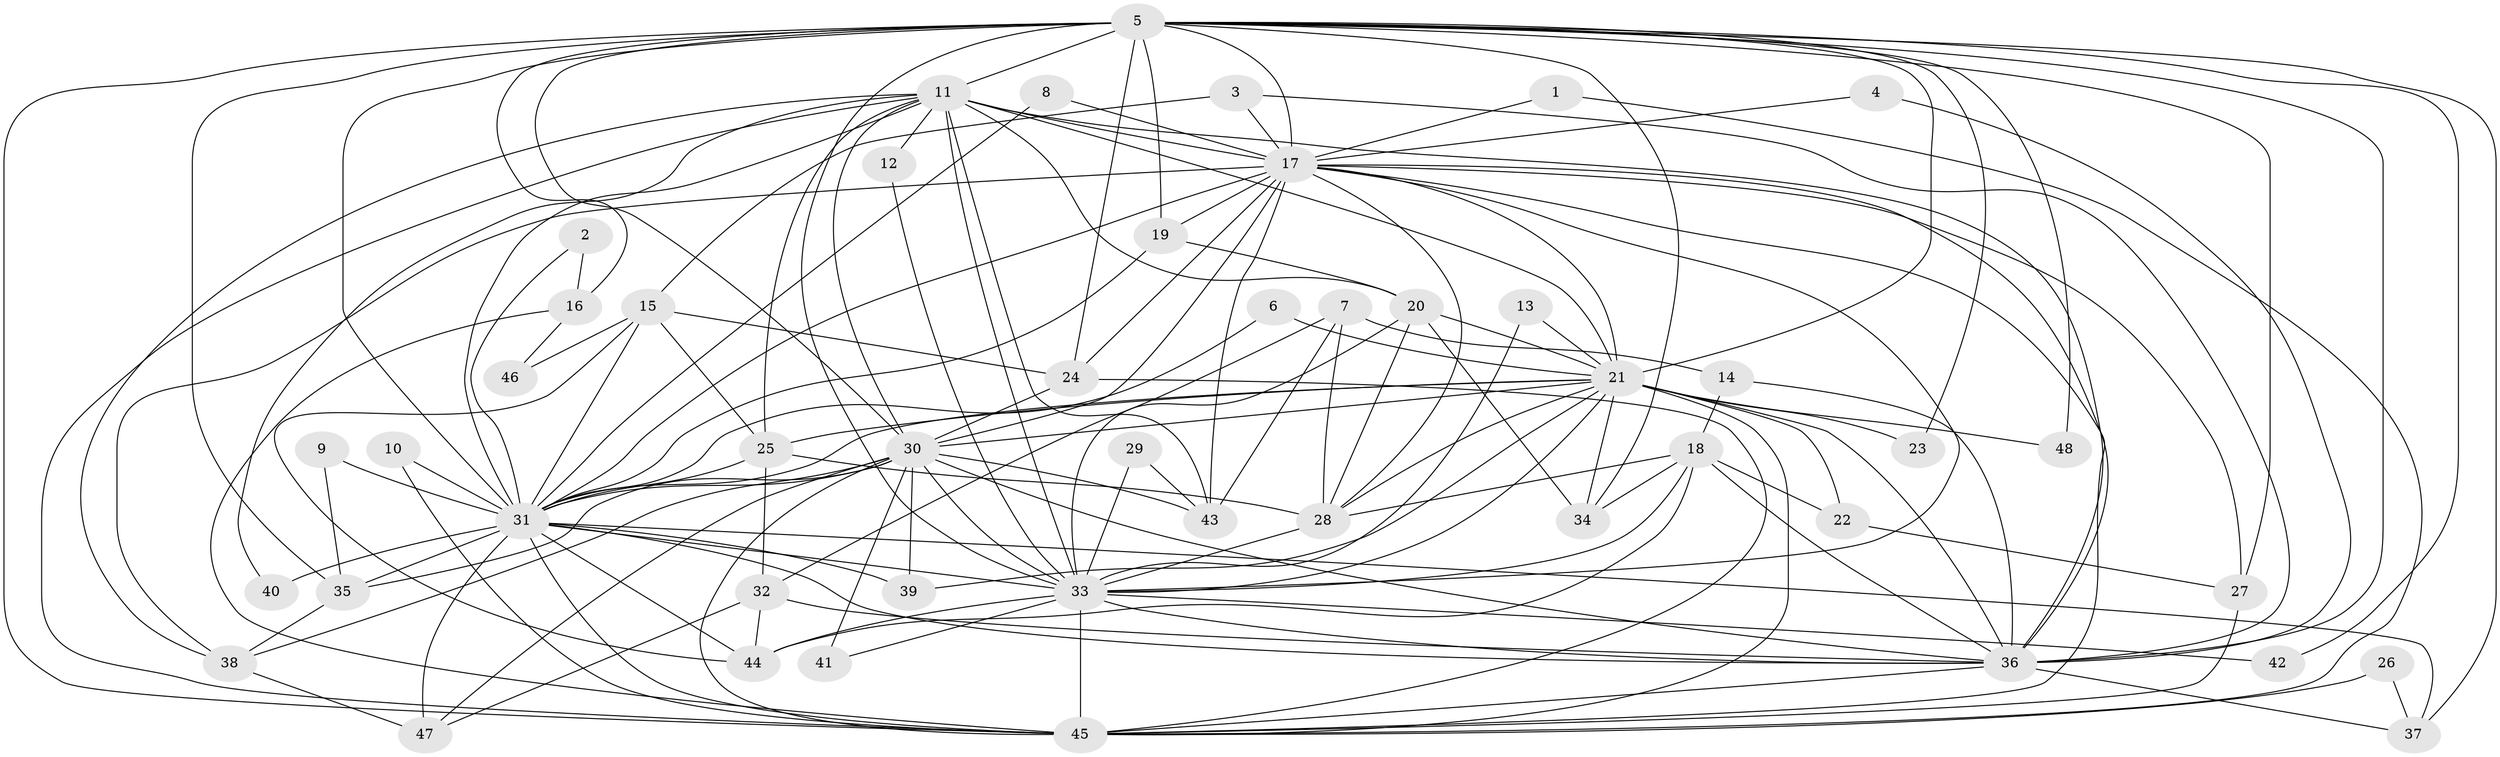 // original degree distribution, {14: 0.010526315789473684, 17: 0.021052631578947368, 24: 0.010526315789473684, 21: 0.031578947368421054, 15: 0.010526315789473684, 18: 0.010526315789473684, 19: 0.010526315789473684, 4: 0.11578947368421053, 6: 0.010526315789473684, 7: 0.021052631578947368, 3: 0.16842105263157894, 5: 0.07368421052631578, 2: 0.5052631578947369}
// Generated by graph-tools (version 1.1) at 2025/25/03/09/25 03:25:36]
// undirected, 48 vertices, 143 edges
graph export_dot {
graph [start="1"]
  node [color=gray90,style=filled];
  1;
  2;
  3;
  4;
  5;
  6;
  7;
  8;
  9;
  10;
  11;
  12;
  13;
  14;
  15;
  16;
  17;
  18;
  19;
  20;
  21;
  22;
  23;
  24;
  25;
  26;
  27;
  28;
  29;
  30;
  31;
  32;
  33;
  34;
  35;
  36;
  37;
  38;
  39;
  40;
  41;
  42;
  43;
  44;
  45;
  46;
  47;
  48;
  1 -- 17 [weight=1.0];
  1 -- 45 [weight=1.0];
  2 -- 16 [weight=1.0];
  2 -- 31 [weight=1.0];
  3 -- 15 [weight=1.0];
  3 -- 17 [weight=1.0];
  3 -- 36 [weight=1.0];
  4 -- 17 [weight=1.0];
  4 -- 36 [weight=1.0];
  5 -- 11 [weight=2.0];
  5 -- 16 [weight=1.0];
  5 -- 17 [weight=2.0];
  5 -- 19 [weight=1.0];
  5 -- 21 [weight=3.0];
  5 -- 23 [weight=1.0];
  5 -- 24 [weight=1.0];
  5 -- 27 [weight=1.0];
  5 -- 30 [weight=2.0];
  5 -- 31 [weight=3.0];
  5 -- 33 [weight=2.0];
  5 -- 34 [weight=1.0];
  5 -- 35 [weight=2.0];
  5 -- 36 [weight=2.0];
  5 -- 37 [weight=1.0];
  5 -- 42 [weight=1.0];
  5 -- 45 [weight=2.0];
  5 -- 48 [weight=1.0];
  6 -- 21 [weight=1.0];
  6 -- 31 [weight=1.0];
  7 -- 14 [weight=1.0];
  7 -- 28 [weight=1.0];
  7 -- 32 [weight=1.0];
  7 -- 43 [weight=1.0];
  8 -- 17 [weight=1.0];
  8 -- 31 [weight=1.0];
  9 -- 31 [weight=1.0];
  9 -- 35 [weight=1.0];
  10 -- 31 [weight=1.0];
  10 -- 45 [weight=1.0];
  11 -- 12 [weight=1.0];
  11 -- 17 [weight=1.0];
  11 -- 20 [weight=1.0];
  11 -- 21 [weight=1.0];
  11 -- 25 [weight=2.0];
  11 -- 30 [weight=1.0];
  11 -- 31 [weight=1.0];
  11 -- 33 [weight=1.0];
  11 -- 36 [weight=1.0];
  11 -- 38 [weight=1.0];
  11 -- 40 [weight=1.0];
  11 -- 43 [weight=2.0];
  11 -- 45 [weight=1.0];
  12 -- 33 [weight=1.0];
  13 -- 21 [weight=1.0];
  13 -- 33 [weight=1.0];
  14 -- 18 [weight=1.0];
  14 -- 36 [weight=1.0];
  15 -- 24 [weight=1.0];
  15 -- 25 [weight=1.0];
  15 -- 31 [weight=1.0];
  15 -- 44 [weight=1.0];
  15 -- 46 [weight=1.0];
  16 -- 45 [weight=1.0];
  16 -- 46 [weight=1.0];
  17 -- 19 [weight=1.0];
  17 -- 21 [weight=1.0];
  17 -- 24 [weight=1.0];
  17 -- 27 [weight=1.0];
  17 -- 28 [weight=1.0];
  17 -- 30 [weight=1.0];
  17 -- 31 [weight=1.0];
  17 -- 33 [weight=1.0];
  17 -- 36 [weight=2.0];
  17 -- 38 [weight=2.0];
  17 -- 43 [weight=1.0];
  17 -- 45 [weight=1.0];
  18 -- 22 [weight=1.0];
  18 -- 28 [weight=1.0];
  18 -- 33 [weight=1.0];
  18 -- 34 [weight=1.0];
  18 -- 36 [weight=1.0];
  18 -- 44 [weight=1.0];
  19 -- 20 [weight=1.0];
  19 -- 31 [weight=1.0];
  20 -- 21 [weight=1.0];
  20 -- 28 [weight=1.0];
  20 -- 33 [weight=2.0];
  20 -- 34 [weight=1.0];
  21 -- 22 [weight=1.0];
  21 -- 23 [weight=1.0];
  21 -- 25 [weight=1.0];
  21 -- 28 [weight=1.0];
  21 -- 30 [weight=1.0];
  21 -- 31 [weight=1.0];
  21 -- 33 [weight=1.0];
  21 -- 34 [weight=1.0];
  21 -- 36 [weight=2.0];
  21 -- 39 [weight=1.0];
  21 -- 45 [weight=1.0];
  21 -- 48 [weight=1.0];
  22 -- 27 [weight=1.0];
  24 -- 30 [weight=1.0];
  24 -- 45 [weight=1.0];
  25 -- 28 [weight=1.0];
  25 -- 31 [weight=1.0];
  25 -- 32 [weight=1.0];
  26 -- 37 [weight=1.0];
  26 -- 45 [weight=1.0];
  27 -- 45 [weight=1.0];
  28 -- 33 [weight=1.0];
  29 -- 33 [weight=1.0];
  29 -- 43 [weight=1.0];
  30 -- 31 [weight=2.0];
  30 -- 33 [weight=2.0];
  30 -- 35 [weight=1.0];
  30 -- 36 [weight=1.0];
  30 -- 38 [weight=1.0];
  30 -- 39 [weight=1.0];
  30 -- 41 [weight=2.0];
  30 -- 43 [weight=1.0];
  30 -- 45 [weight=1.0];
  30 -- 47 [weight=1.0];
  31 -- 33 [weight=1.0];
  31 -- 35 [weight=1.0];
  31 -- 36 [weight=1.0];
  31 -- 37 [weight=1.0];
  31 -- 39 [weight=1.0];
  31 -- 40 [weight=1.0];
  31 -- 44 [weight=1.0];
  31 -- 45 [weight=1.0];
  31 -- 47 [weight=1.0];
  32 -- 36 [weight=1.0];
  32 -- 44 [weight=1.0];
  32 -- 47 [weight=1.0];
  33 -- 36 [weight=1.0];
  33 -- 41 [weight=1.0];
  33 -- 42 [weight=1.0];
  33 -- 44 [weight=1.0];
  33 -- 45 [weight=1.0];
  35 -- 38 [weight=1.0];
  36 -- 37 [weight=1.0];
  36 -- 45 [weight=1.0];
  38 -- 47 [weight=1.0];
}
